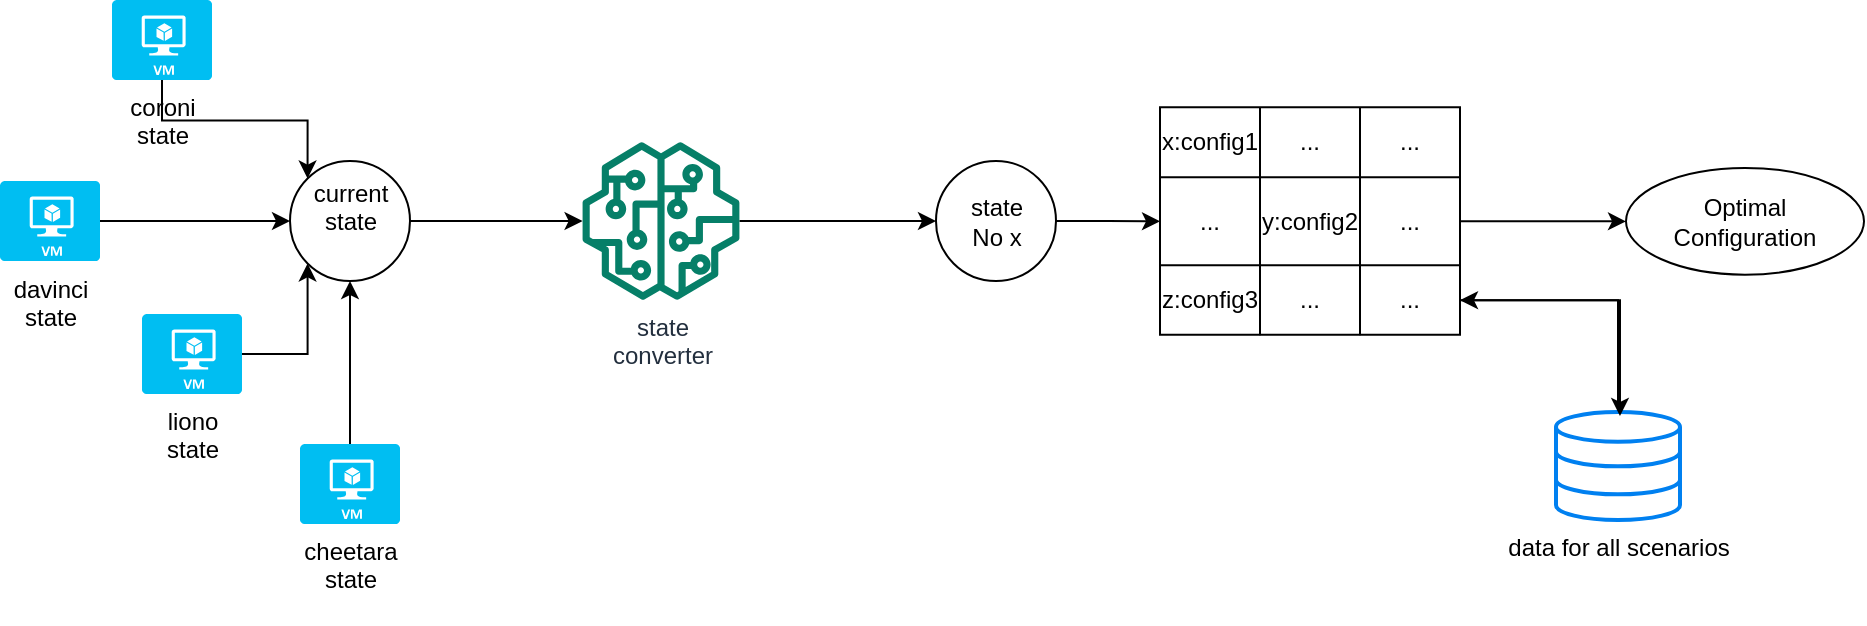 <mxfile version="16.5.6" type="github">
  <diagram id="7gcUSTIZ7YSJ5vT40chW" name="Page-1">
    <mxGraphModel dx="1350" dy="820" grid="0" gridSize="10" guides="1" tooltips="1" connect="1" arrows="1" fold="1" page="1" pageScale="1" pageWidth="1169" pageHeight="827" math="0" shadow="0">
      <root>
        <mxCell id="0" />
        <mxCell id="1" parent="0" />
        <mxCell id="orFexbNTXFUOZaCGS8_f-26" style="edgeStyle=orthogonalEdgeStyle;rounded=0;orthogonalLoop=1;jettySize=auto;html=1;entryX=1;entryY=0.5;entryDx=0;entryDy=0;" parent="1" source="orFexbNTXFUOZaCGS8_f-1" target="orFexbNTXFUOZaCGS8_f-17" edge="1">
          <mxGeometry relative="1" as="geometry" />
        </mxCell>
        <mxCell id="orFexbNTXFUOZaCGS8_f-1" value="&lt;div&gt;data for all scenarios&lt;/div&gt;&lt;div&gt;&lt;br&gt;&lt;/div&gt;" style="html=1;verticalLabelPosition=bottom;align=center;labelBackgroundColor=#ffffff;verticalAlign=top;strokeWidth=2;strokeColor=#0080F0;shadow=0;dashed=0;shape=mxgraph.ios7.icons.data;" parent="1" vertex="1">
          <mxGeometry x="809" y="666" width="62" height="54" as="geometry" />
        </mxCell>
        <mxCell id="orFexbNTXFUOZaCGS8_f-6" style="edgeStyle=orthogonalEdgeStyle;rounded=0;orthogonalLoop=1;jettySize=auto;html=1;" parent="1" source="orFexbNTXFUOZaCGS8_f-2" target="orFexbNTXFUOZaCGS8_f-3" edge="1">
          <mxGeometry relative="1" as="geometry" />
        </mxCell>
        <mxCell id="orFexbNTXFUOZaCGS8_f-2" value="current&lt;br&gt;&lt;div&gt;state&lt;/div&gt;&lt;div&gt;&lt;br&gt;&lt;/div&gt;" style="shape=ellipse;html=1;dashed=0;whitespace=wrap;aspect=fixed;perimeter=ellipsePerimeter;" parent="1" vertex="1">
          <mxGeometry x="176" y="540.5" width="60" height="60" as="geometry" />
        </mxCell>
        <mxCell id="orFexbNTXFUOZaCGS8_f-7" style="edgeStyle=orthogonalEdgeStyle;rounded=0;orthogonalLoop=1;jettySize=auto;html=1;entryX=0;entryY=0.5;entryDx=0;entryDy=0;" parent="1" source="orFexbNTXFUOZaCGS8_f-3" target="orFexbNTXFUOZaCGS8_f-5" edge="1">
          <mxGeometry relative="1" as="geometry" />
        </mxCell>
        <mxCell id="orFexbNTXFUOZaCGS8_f-3" value="state&lt;br&gt;&lt;div&gt;converter&lt;/div&gt;&lt;div&gt;&lt;br&gt;&lt;/div&gt;" style="sketch=0;outlineConnect=0;fontColor=#232F3E;gradientColor=none;fillColor=#067F68;strokeColor=none;dashed=0;verticalLabelPosition=bottom;verticalAlign=top;align=center;html=1;fontSize=12;fontStyle=0;aspect=fixed;pointerEvents=1;shape=mxgraph.aws4.sagemaker_model;" parent="1" vertex="1">
          <mxGeometry x="322" y="531" width="79" height="79" as="geometry" />
        </mxCell>
        <mxCell id="orFexbNTXFUOZaCGS8_f-21" style="edgeStyle=orthogonalEdgeStyle;rounded=0;orthogonalLoop=1;jettySize=auto;html=1;exitX=1;exitY=0.5;exitDx=0;exitDy=0;entryX=0;entryY=0.5;entryDx=0;entryDy=0;" parent="1" source="orFexbNTXFUOZaCGS8_f-5" target="orFexbNTXFUOZaCGS8_f-13" edge="1">
          <mxGeometry relative="1" as="geometry" />
        </mxCell>
        <mxCell id="orFexbNTXFUOZaCGS8_f-5" value="state&lt;br&gt;No x" style="shape=ellipse;html=1;dashed=0;whitespace=wrap;aspect=fixed;perimeter=ellipsePerimeter;" parent="1" vertex="1">
          <mxGeometry x="499" y="540.5" width="60" height="60" as="geometry" />
        </mxCell>
        <mxCell id="orFexbNTXFUOZaCGS8_f-8" value="" style="shape=table;html=1;whiteSpace=wrap;startSize=0;container=1;collapsible=0;childLayout=tableLayout;" parent="1" vertex="1">
          <mxGeometry x="611" y="513.63" width="150" height="113.75" as="geometry" />
        </mxCell>
        <mxCell id="orFexbNTXFUOZaCGS8_f-9" value="" style="shape=tableRow;horizontal=0;startSize=0;swimlaneHead=0;swimlaneBody=0;top=0;left=0;bottom=0;right=0;collapsible=0;dropTarget=0;fillColor=none;points=[[0,0.5],[1,0.5]];portConstraint=eastwest;" parent="orFexbNTXFUOZaCGS8_f-8" vertex="1">
          <mxGeometry width="150" height="35" as="geometry" />
        </mxCell>
        <mxCell id="orFexbNTXFUOZaCGS8_f-10" value="x:config1" style="shape=partialRectangle;html=1;whiteSpace=wrap;connectable=0;fillColor=none;top=0;left=0;bottom=0;right=0;overflow=hidden;" parent="orFexbNTXFUOZaCGS8_f-9" vertex="1">
          <mxGeometry width="50" height="35" as="geometry">
            <mxRectangle width="50" height="35" as="alternateBounds" />
          </mxGeometry>
        </mxCell>
        <mxCell id="orFexbNTXFUOZaCGS8_f-11" value="..." style="shape=partialRectangle;html=1;whiteSpace=wrap;connectable=0;fillColor=none;top=0;left=0;bottom=0;right=0;overflow=hidden;" parent="orFexbNTXFUOZaCGS8_f-9" vertex="1">
          <mxGeometry x="50" width="50" height="35" as="geometry">
            <mxRectangle width="50" height="35" as="alternateBounds" />
          </mxGeometry>
        </mxCell>
        <mxCell id="orFexbNTXFUOZaCGS8_f-12" value="..." style="shape=partialRectangle;html=1;whiteSpace=wrap;connectable=0;fillColor=none;top=0;left=0;bottom=0;right=0;overflow=hidden;" parent="orFexbNTXFUOZaCGS8_f-9" vertex="1">
          <mxGeometry x="100" width="50" height="35" as="geometry">
            <mxRectangle width="50" height="35" as="alternateBounds" />
          </mxGeometry>
        </mxCell>
        <mxCell id="orFexbNTXFUOZaCGS8_f-13" value="" style="shape=tableRow;horizontal=0;startSize=0;swimlaneHead=0;swimlaneBody=0;top=0;left=0;bottom=0;right=0;collapsible=0;dropTarget=0;fillColor=none;points=[[0,0.5],[1,0.5]];portConstraint=eastwest;" parent="orFexbNTXFUOZaCGS8_f-8" vertex="1">
          <mxGeometry y="35" width="150" height="44" as="geometry" />
        </mxCell>
        <mxCell id="orFexbNTXFUOZaCGS8_f-14" value="..." style="shape=partialRectangle;html=1;whiteSpace=wrap;connectable=0;fillColor=none;top=0;left=0;bottom=0;right=0;overflow=hidden;" parent="orFexbNTXFUOZaCGS8_f-13" vertex="1">
          <mxGeometry width="50" height="44" as="geometry">
            <mxRectangle width="50" height="44" as="alternateBounds" />
          </mxGeometry>
        </mxCell>
        <mxCell id="orFexbNTXFUOZaCGS8_f-15" value="y:config2" style="shape=partialRectangle;html=1;whiteSpace=wrap;connectable=0;fillColor=none;top=0;left=0;bottom=0;right=0;overflow=hidden;" parent="orFexbNTXFUOZaCGS8_f-13" vertex="1">
          <mxGeometry x="50" width="50" height="44" as="geometry">
            <mxRectangle width="50" height="44" as="alternateBounds" />
          </mxGeometry>
        </mxCell>
        <mxCell id="orFexbNTXFUOZaCGS8_f-16" value="..." style="shape=partialRectangle;html=1;whiteSpace=wrap;connectable=0;fillColor=none;top=0;left=0;bottom=0;right=0;overflow=hidden;" parent="orFexbNTXFUOZaCGS8_f-13" vertex="1">
          <mxGeometry x="100" width="50" height="44" as="geometry">
            <mxRectangle width="50" height="44" as="alternateBounds" />
          </mxGeometry>
        </mxCell>
        <mxCell id="orFexbNTXFUOZaCGS8_f-17" value="" style="shape=tableRow;horizontal=0;startSize=0;swimlaneHead=0;swimlaneBody=0;top=0;left=0;bottom=0;right=0;collapsible=0;dropTarget=0;fillColor=none;points=[[0,0.5],[1,0.5]];portConstraint=eastwest;" parent="orFexbNTXFUOZaCGS8_f-8" vertex="1">
          <mxGeometry y="79" width="150" height="35" as="geometry" />
        </mxCell>
        <mxCell id="orFexbNTXFUOZaCGS8_f-18" value="z:config3" style="shape=partialRectangle;html=1;whiteSpace=wrap;connectable=0;fillColor=none;top=0;left=0;bottom=0;right=0;overflow=hidden;" parent="orFexbNTXFUOZaCGS8_f-17" vertex="1">
          <mxGeometry width="50" height="35" as="geometry">
            <mxRectangle width="50" height="35" as="alternateBounds" />
          </mxGeometry>
        </mxCell>
        <mxCell id="orFexbNTXFUOZaCGS8_f-19" value="..." style="shape=partialRectangle;html=1;whiteSpace=wrap;connectable=0;fillColor=none;top=0;left=0;bottom=0;right=0;overflow=hidden;" parent="orFexbNTXFUOZaCGS8_f-17" vertex="1">
          <mxGeometry x="50" width="50" height="35" as="geometry">
            <mxRectangle width="50" height="35" as="alternateBounds" />
          </mxGeometry>
        </mxCell>
        <mxCell id="orFexbNTXFUOZaCGS8_f-20" value="..." style="shape=partialRectangle;html=1;whiteSpace=wrap;connectable=0;fillColor=none;top=0;left=0;bottom=0;right=0;overflow=hidden;pointerEvents=1;" parent="orFexbNTXFUOZaCGS8_f-17" vertex="1">
          <mxGeometry x="100" width="50" height="35" as="geometry">
            <mxRectangle width="50" height="35" as="alternateBounds" />
          </mxGeometry>
        </mxCell>
        <mxCell id="orFexbNTXFUOZaCGS8_f-22" value="Optimal&lt;br&gt;Configuration" style="ellipse;whiteSpace=wrap;html=1;align=center;" parent="1" vertex="1">
          <mxGeometry x="844" y="543.95" width="119" height="53.37" as="geometry" />
        </mxCell>
        <mxCell id="orFexbNTXFUOZaCGS8_f-23" style="edgeStyle=orthogonalEdgeStyle;rounded=0;orthogonalLoop=1;jettySize=auto;html=1;" parent="1" source="orFexbNTXFUOZaCGS8_f-13" target="orFexbNTXFUOZaCGS8_f-22" edge="1">
          <mxGeometry relative="1" as="geometry" />
        </mxCell>
        <mxCell id="orFexbNTXFUOZaCGS8_f-27" style="edgeStyle=orthogonalEdgeStyle;rounded=0;orthogonalLoop=1;jettySize=auto;html=1;entryX=0.516;entryY=0.037;entryDx=0;entryDy=0;entryPerimeter=0;" parent="1" source="orFexbNTXFUOZaCGS8_f-17" target="orFexbNTXFUOZaCGS8_f-1" edge="1">
          <mxGeometry relative="1" as="geometry" />
        </mxCell>
        <mxCell id="Kr__zwhLty9OxRlOiyr0-1" style="edgeStyle=orthogonalEdgeStyle;rounded=0;orthogonalLoop=1;jettySize=auto;html=1;entryX=0.5;entryY=1;entryDx=0;entryDy=0;" edge="1" parent="1" source="orFexbNTXFUOZaCGS8_f-43" target="orFexbNTXFUOZaCGS8_f-2">
          <mxGeometry relative="1" as="geometry" />
        </mxCell>
        <mxCell id="orFexbNTXFUOZaCGS8_f-43" value="cheetara&lt;br&gt;&lt;div&gt;state&lt;/div&gt;&lt;div&gt;&lt;br&gt;&lt;/div&gt;" style="verticalLabelPosition=bottom;html=1;verticalAlign=top;align=center;strokeColor=none;fillColor=#00BEF2;shape=mxgraph.azure.virtual_machine;" parent="1" vertex="1">
          <mxGeometry x="181" y="682" width="50" height="40" as="geometry" />
        </mxCell>
        <mxCell id="Kr__zwhLty9OxRlOiyr0-2" style="edgeStyle=orthogonalEdgeStyle;rounded=0;orthogonalLoop=1;jettySize=auto;html=1;exitX=1;exitY=0.5;exitDx=0;exitDy=0;exitPerimeter=0;entryX=0;entryY=1;entryDx=0;entryDy=0;" edge="1" parent="1" source="orFexbNTXFUOZaCGS8_f-44" target="orFexbNTXFUOZaCGS8_f-2">
          <mxGeometry relative="1" as="geometry" />
        </mxCell>
        <mxCell id="orFexbNTXFUOZaCGS8_f-44" value="liono&lt;br&gt;&lt;div&gt;state&lt;/div&gt;&lt;div&gt;&lt;br&gt;&lt;/div&gt;" style="verticalLabelPosition=bottom;html=1;verticalAlign=top;align=center;strokeColor=none;fillColor=#00BEF2;shape=mxgraph.azure.virtual_machine;" parent="1" vertex="1">
          <mxGeometry x="102" y="617" width="50" height="40" as="geometry" />
        </mxCell>
        <mxCell id="Kr__zwhLty9OxRlOiyr0-6" style="edgeStyle=orthogonalEdgeStyle;rounded=0;orthogonalLoop=1;jettySize=auto;html=1;exitX=0.5;exitY=1;exitDx=0;exitDy=0;exitPerimeter=0;entryX=0;entryY=0;entryDx=0;entryDy=0;" edge="1" parent="1" source="orFexbNTXFUOZaCGS8_f-45" target="orFexbNTXFUOZaCGS8_f-2">
          <mxGeometry relative="1" as="geometry" />
        </mxCell>
        <mxCell id="orFexbNTXFUOZaCGS8_f-45" value="coroni&lt;br&gt;&lt;div&gt;state&lt;/div&gt;&lt;div&gt;&lt;br&gt;&lt;/div&gt;" style="verticalLabelPosition=bottom;html=1;verticalAlign=top;align=center;strokeColor=none;fillColor=#00BEF2;shape=mxgraph.azure.virtual_machine;" parent="1" vertex="1">
          <mxGeometry x="87" y="460" width="50" height="40" as="geometry" />
        </mxCell>
        <mxCell id="Kr__zwhLty9OxRlOiyr0-3" style="edgeStyle=orthogonalEdgeStyle;rounded=0;orthogonalLoop=1;jettySize=auto;html=1;exitX=1;exitY=0.5;exitDx=0;exitDy=0;exitPerimeter=0;entryX=0;entryY=0.5;entryDx=0;entryDy=0;" edge="1" parent="1" source="orFexbNTXFUOZaCGS8_f-46" target="orFexbNTXFUOZaCGS8_f-2">
          <mxGeometry relative="1" as="geometry" />
        </mxCell>
        <mxCell id="orFexbNTXFUOZaCGS8_f-46" value="davinci&lt;br&gt;&lt;div&gt;state&lt;/div&gt;&lt;div&gt;&lt;br&gt;&lt;/div&gt;" style="verticalLabelPosition=bottom;html=1;verticalAlign=top;align=center;strokeColor=none;fillColor=#00BEF2;shape=mxgraph.azure.virtual_machine;" parent="1" vertex="1">
          <mxGeometry x="31" y="550.5" width="50" height="40" as="geometry" />
        </mxCell>
      </root>
    </mxGraphModel>
  </diagram>
</mxfile>
